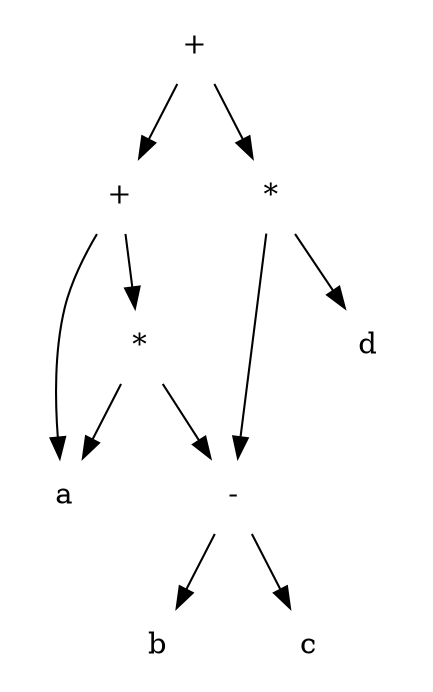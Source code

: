 digraph dag {
    ordering = out;
    node[shape=none];
    p1[label="+"];
    p2[label="+"];
    mp1[label="*"];
    mp2[label="*"];
    mn[label="-"];
    a[label="a"];
    b[label="b"];
    c[label="c"];

    p1 -> p2;
    p1 -> mp2;

    p2 -> a;
    p2 -> mp1;
    
    mp1 -> a;
    mp1 -> mn;
    mp2 -> mn;
    mp2 -> d;

    mn -> b;
    mn -> c;

    { rank=same; p2 mp2};
    { rank=same; a mn};
}